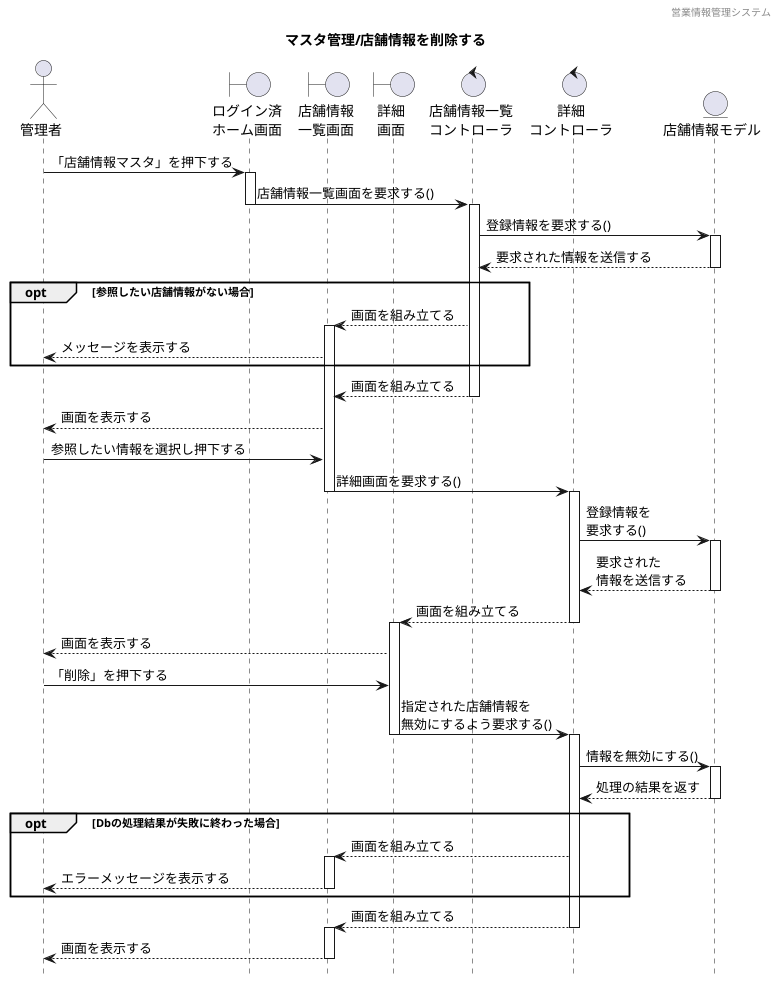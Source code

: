 @startuml ../../images/店舗情報マスタ/店舗情報管理_削除

' 下アイコン除去
hide footbox
' ヘッダー
header 営業情報管理システム
' タイトル
title マスタ管理/店舗情報を削除する


' actor "" as 
actor "管理者" as a1

' boundary "" as 
boundary "ログイン済\nホーム画面" as b1
boundary "店舗情報\n一覧画面" as b2
boundary "詳細\n画面" as b3

' control "" as 
control "店舗情報一覧\nコントローラ" as c1
control "詳細\nコントローラ" as c2

' entity "" as
entity "店舗情報モデル" as e1


' ログイン済みホーム画面から一覧表示までのシーケンス
a1 -> b1 : 「店舗情報マスタ」を押下する
activate b1
b1 -> c1 : 店舗情報一覧画面を要求する()
deactivate b1
activate c1
c1 -> e1 : 登録情報を要求する()
activate e1
c1 <-- e1 : 要求された情報を送信する
deactivate e1

' 代替フロー
opt 参照したい店舗情報がない場合
b2 <-- c1 : 画面を組み立てる
activate b2
a1 <-- b2 : メッセージを表示する
end

b2 <-- c1 : 画面を組み立てる
deactivate c1

a1 <-- b2 : 画面を表示する
a1 -> b2 : 参照したい情報を選択し押下する
b2 -> c2 : 詳細画面を要求する()
deactivate b2
activate c2
c2 -> e1 : 登録情報を\n要求する()
activate e1
c2 <-- e1 : 要求された\n情報を送信する
deactivate e1
b3 <-- c2 : 画面を組み立てる
deactivate c2
activate b3
a1 <-- b3 : 画面を表示する



a1 -> b3 : 「削除」を押下する
b3 -> c2 : 指定された店舗情報を\n無効にするよう要求する()
deactivate b3
activate c2
c2 -> e1 : 情報を無効にする()
activate e1
c2 <-- e1 : 処理の結果を返す
deactivate e1
opt Dbの処理結果が失敗に終わった場合
b2 <-- c2 : 画面を組み立てる
activate b2
a1 <-- b2 : エラーメッセージを表示する
deactivate b2
end
b2 <-- c2 : 画面を組み立てる
deactivate c2
activate b2
a1 <-- b2 : 画面を表示する
deactivate b2

@enduml